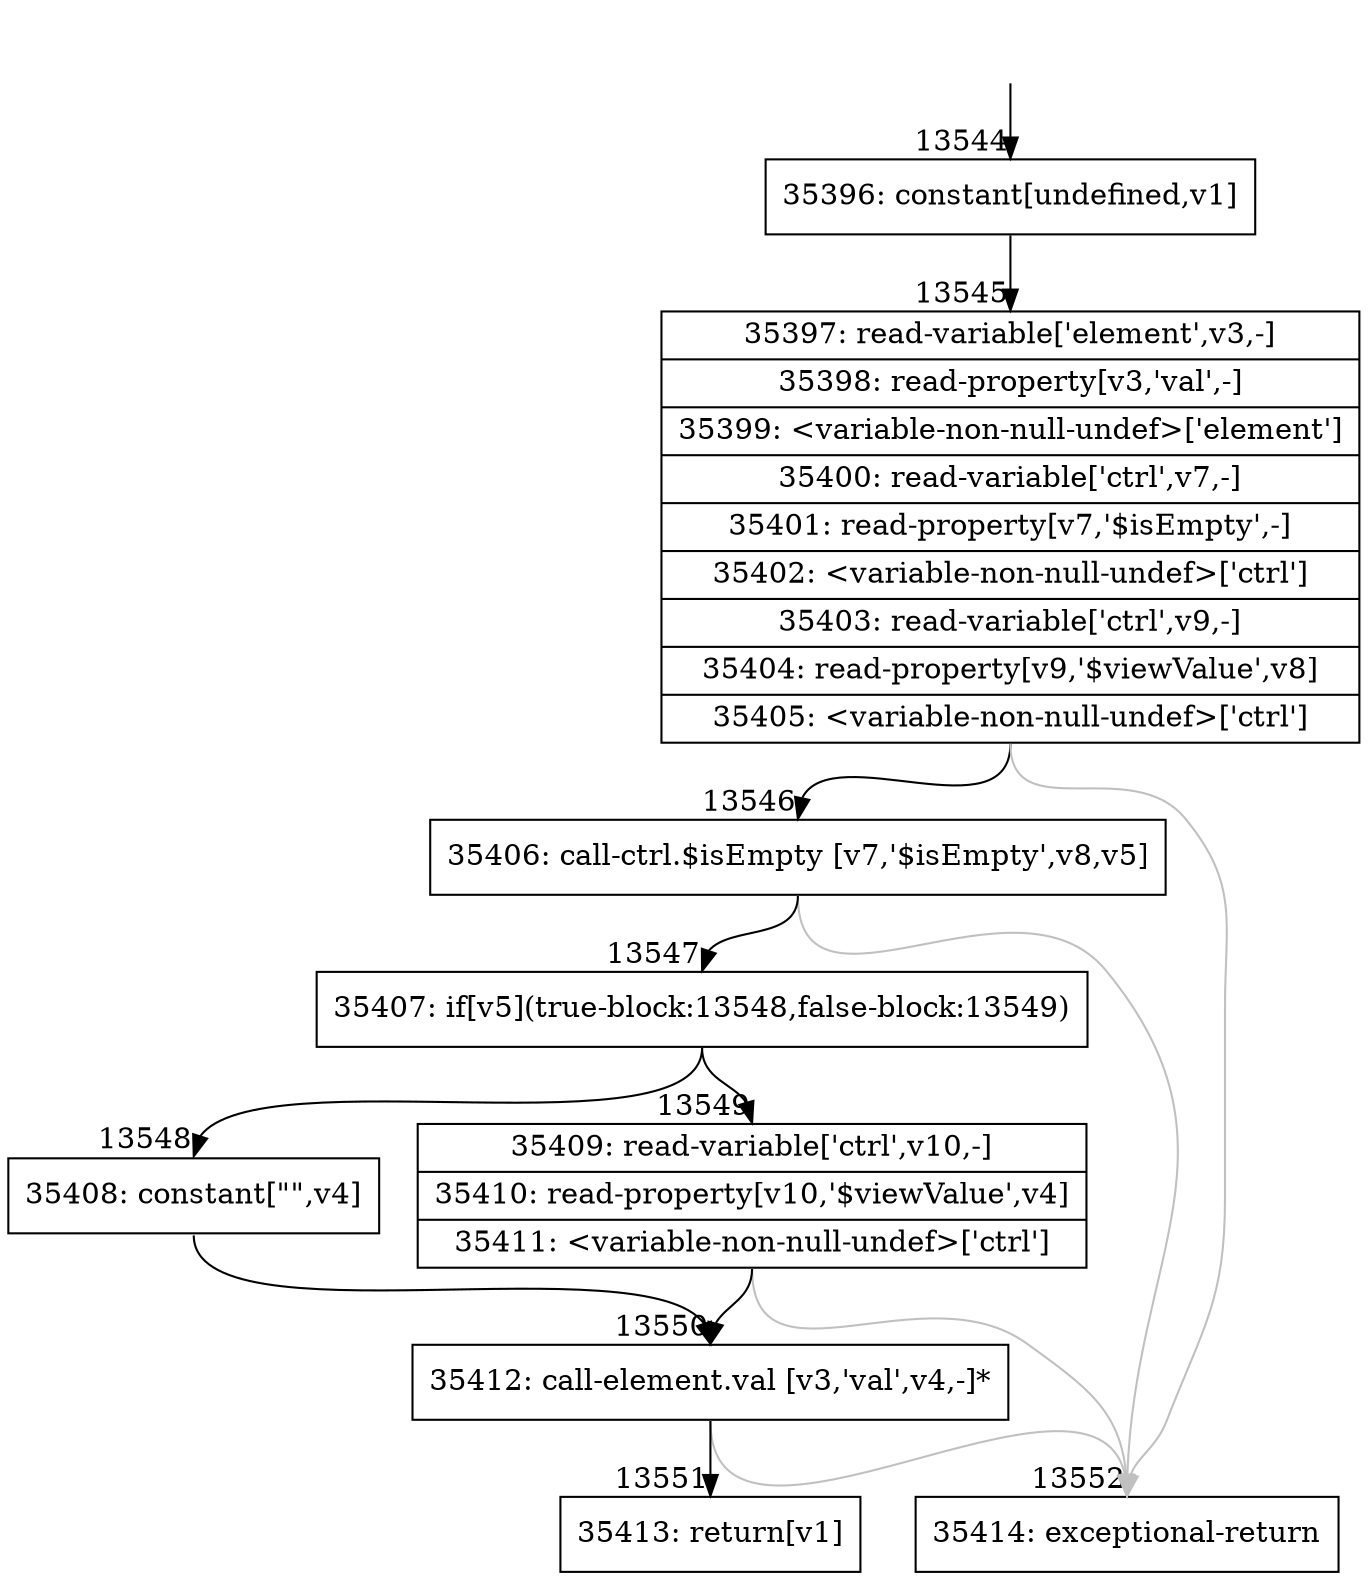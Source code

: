 digraph {
rankdir="TD"
BB_entry1062[shape=none,label=""];
BB_entry1062 -> BB13544 [tailport=s, headport=n, headlabel="    13544"]
BB13544 [shape=record label="{35396: constant[undefined,v1]}" ] 
BB13544 -> BB13545 [tailport=s, headport=n, headlabel="      13545"]
BB13545 [shape=record label="{35397: read-variable['element',v3,-]|35398: read-property[v3,'val',-]|35399: \<variable-non-null-undef\>['element']|35400: read-variable['ctrl',v7,-]|35401: read-property[v7,'$isEmpty',-]|35402: \<variable-non-null-undef\>['ctrl']|35403: read-variable['ctrl',v9,-]|35404: read-property[v9,'$viewValue',v8]|35405: \<variable-non-null-undef\>['ctrl']}" ] 
BB13545 -> BB13546 [tailport=s, headport=n, headlabel="      13546"]
BB13545 -> BB13552 [tailport=s, headport=n, color=gray, headlabel="      13552"]
BB13546 [shape=record label="{35406: call-ctrl.$isEmpty [v7,'$isEmpty',v8,v5]}" ] 
BB13546 -> BB13547 [tailport=s, headport=n, headlabel="      13547"]
BB13546 -> BB13552 [tailport=s, headport=n, color=gray]
BB13547 [shape=record label="{35407: if[v5](true-block:13548,false-block:13549)}" ] 
BB13547 -> BB13548 [tailport=s, headport=n, headlabel="      13548"]
BB13547 -> BB13549 [tailport=s, headport=n, headlabel="      13549"]
BB13548 [shape=record label="{35408: constant[\"\",v4]}" ] 
BB13548 -> BB13550 [tailport=s, headport=n, headlabel="      13550"]
BB13549 [shape=record label="{35409: read-variable['ctrl',v10,-]|35410: read-property[v10,'$viewValue',v4]|35411: \<variable-non-null-undef\>['ctrl']}" ] 
BB13549 -> BB13550 [tailport=s, headport=n]
BB13549 -> BB13552 [tailport=s, headport=n, color=gray]
BB13550 [shape=record label="{35412: call-element.val [v3,'val',v4,-]*}" ] 
BB13550 -> BB13551 [tailport=s, headport=n, headlabel="      13551"]
BB13550 -> BB13552 [tailport=s, headport=n, color=gray]
BB13551 [shape=record label="{35413: return[v1]}" ] 
BB13552 [shape=record label="{35414: exceptional-return}" ] 
//#$~ 21506
}
